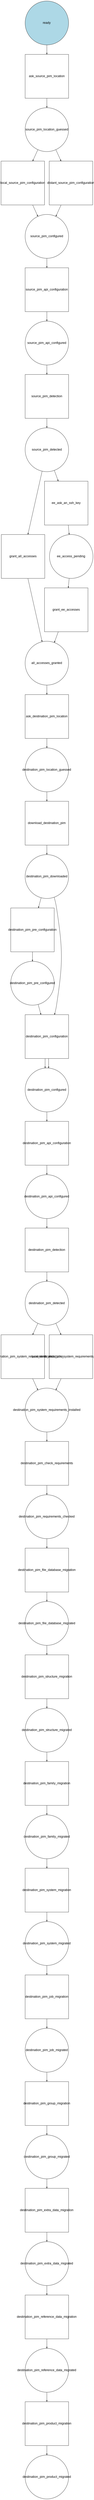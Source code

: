 digraph workflow {
  ratio="fill" rankdir="TB"
  node [fontsize="12" fontname="Arial" color="#333333" fillcolor="lightblue" fixedsize="1" width="2.3"];
  edge [fontsize="9" fontname="Arial" color="#333333" arrowhead="normal" arrowsize="0.5"];

  place_ready [label="ready", shape=circle, style="filled"];
  place_source_pim_location_guessed [label="source_pim_location_guessed", shape=circle];
  place_source_pim_configured [label="source_pim_configured", shape=circle];
  place_source_pim_api_configured [label="source_pim_api_configured", shape=circle];
  place_source_pim_detected [label="source_pim_detected", shape=circle];
  place_ee_access_pending [label="ee_access_pending", shape=circle];
  place_all_accesses_granted [label="all_accesses_granted", shape=circle];
  place_destination_pim_location_guessed [label="destination_pim_location_guessed", shape=circle];
  place_destination_pim_downloaded [label="destination_pim_downloaded", shape=circle];
  place_destination_pim_pre_configured [label="destination_pim_pre_configured", shape=circle];
  place_destination_pim_configured [label="destination_pim_configured", shape=circle];
  place_destination_pim_api_configured [label="destination_pim_api_configured", shape=circle];
  place_destination_pim_detected [label="destination_pim_detected", shape=circle];
  place_destination_pim_system_requirements_installed [label="destination_pim_system_requirements_installed", shape=circle];
  place_destination_pim_requirements_checked [label="destination_pim_requirements_checked", shape=circle];
  place_destination_pim_file_database_migrated [label="destination_pim_file_database_migrated", shape=circle];
  place_destination_pim_structure_migrated [label="destination_pim_structure_migrated", shape=circle];
  place_destination_pim_family_migrated [label="destination_pim_family_migrated", shape=circle];
  place_destination_pim_system_migrated [label="destination_pim_system_migrated", shape=circle];
  place_destination_pim_job_migrated [label="destination_pim_job_migrated", shape=circle];
  place_destination_pim_group_migrated [label="destination_pim_group_migrated", shape=circle];
  place_destination_pim_extra_data_migrated [label="destination_pim_extra_data_migrated", shape=circle];
  place_destination_pim_reference_data_migrated [label="destination_pim_reference_data_migrated", shape=circle];
  place_destination_pim_product_migrated [label="destination_pim_product_migrated", shape=circle];
  transition_ask_source_pim_location [label="ask_source_pim_location", shape=box, shape="box", regular="1"];
  transition_local_source_pim_configuration [label="local_source_pim_configuration", shape=box, shape="box", regular="1"];
  transition_distant_source_pim_configuration [label="distant_source_pim_configuration", shape=box, shape="box", regular="1"];
  transition_source_pim_api_configuration [label="source_pim_api_configuration", shape=box, shape="box", regular="1"];
  transition_source_pim_detection [label="source_pim_detection", shape=box, shape="box", regular="1"];
  transition_grant_all_accesses [label="grant_all_accesses", shape=box, shape="box", regular="1"];
  transition_ee_ask_an_ssh_key [label="ee_ask_an_ssh_key", shape=box, shape="box", regular="1"];
  transition_grant_ee_accesses [label="grant_ee_accesses", shape=box, shape="box", regular="1"];
  transition_ask_destination_pim_location [label="ask_destination_pim_location", shape=box, shape="box", regular="1"];
  transition_download_destination_pim [label="download_destination_pim", shape=box, shape="box", regular="1"];
  transition_destination_pim_pre_configuration [label="destination_pim_pre_configuration", shape=box, shape="box", regular="1"];
  transition_destination_pim_configuration [label="destination_pim_configuration", shape=box, shape="box", regular="1"];
  transition_destination_pim_configuration [label="destination_pim_configuration", shape=box, shape="box", regular="1"];
  transition_destination_pim_api_configuration [label="destination_pim_api_configuration", shape=box, shape="box", regular="1"];
  transition_destination_pim_detection [label="destination_pim_detection", shape=box, shape="box", regular="1"];
  transition_docker_destination_pim_system_requirements_installation [label="docker_destination_pim_system_requirements_installation", shape=box, shape="box", regular="1"];
  transition_local_destination_pim_system_requirements_installation [label="local_destination_pim_system_requirements_installation", shape=box, shape="box", regular="1"];
  transition_destination_pim_check_requirements [label="destination_pim_check_requirements", shape=box, shape="box", regular="1"];
  transition_destination_pim_file_database_migration [label="destination_pim_file_database_migration", shape=box, shape="box", regular="1"];
  transition_destination_pim_structure_migration [label="destination_pim_structure_migration", shape=box, shape="box", regular="1"];
  transition_destination_pim_family_migration [label="destination_pim_family_migration", shape=box, shape="box", regular="1"];
  transition_destination_pim_system_migration [label="destination_pim_system_migration", shape=box, shape="box", regular="1"];
  transition_destination_pim_job_migration [label="destination_pim_job_migration", shape=box, shape="box", regular="1"];
  transition_destination_pim_group_migration [label="destination_pim_group_migration", shape=box, shape="box", regular="1"];
  transition_destination_pim_extra_data_migration [label="destination_pim_extra_data_migration", shape=box, shape="box", regular="1"];
  transition_destination_pim_reference_data_migration [label="destination_pim_reference_data_migration", shape=box, shape="box", regular="1"];
  transition_destination_pim_product_migration [label="destination_pim_product_migration", shape=box, shape="box", regular="1"];
  place_ready -> transition_ask_source_pim_location [style="solid"];
  transition_ask_source_pim_location -> place_source_pim_location_guessed [style="solid"];
  place_source_pim_location_guessed -> transition_local_source_pim_configuration [style="solid"];
  transition_local_source_pim_configuration -> place_source_pim_configured [style="solid"];
  place_source_pim_location_guessed -> transition_distant_source_pim_configuration [style="solid"];
  transition_distant_source_pim_configuration -> place_source_pim_configured [style="solid"];
  place_source_pim_configured -> transition_source_pim_api_configuration [style="solid"];
  transition_source_pim_api_configuration -> place_source_pim_api_configured [style="solid"];
  place_source_pim_api_configured -> transition_source_pim_detection [style="solid"];
  transition_source_pim_detection -> place_source_pim_detected [style="solid"];
  place_source_pim_detected -> transition_grant_all_accesses [style="solid"];
  transition_grant_all_accesses -> place_all_accesses_granted [style="solid"];
  place_source_pim_detected -> transition_ee_ask_an_ssh_key [style="solid"];
  transition_ee_ask_an_ssh_key -> place_ee_access_pending [style="solid"];
  place_ee_access_pending -> transition_grant_ee_accesses [style="solid"];
  transition_grant_ee_accesses -> place_all_accesses_granted [style="solid"];
  place_all_accesses_granted -> transition_ask_destination_pim_location [style="solid"];
  transition_ask_destination_pim_location -> place_destination_pim_location_guessed [style="solid"];
  place_destination_pim_location_guessed -> transition_download_destination_pim [style="solid"];
  transition_download_destination_pim -> place_destination_pim_downloaded [style="solid"];
  place_destination_pim_downloaded -> transition_destination_pim_pre_configuration [style="solid"];
  transition_destination_pim_pre_configuration -> place_destination_pim_pre_configured [style="solid"];
  place_destination_pim_downloaded -> transition_destination_pim_configuration [style="solid"];
  transition_destination_pim_configuration -> place_destination_pim_configured [style="solid"];
  place_destination_pim_pre_configured -> transition_destination_pim_configuration [style="solid"];
  transition_destination_pim_configuration -> place_destination_pim_configured [style="solid"];
  place_destination_pim_configured -> transition_destination_pim_api_configuration [style="solid"];
  transition_destination_pim_api_configuration -> place_destination_pim_api_configured [style="solid"];
  place_destination_pim_api_configured -> transition_destination_pim_detection [style="solid"];
  transition_destination_pim_detection -> place_destination_pim_detected [style="solid"];
  place_destination_pim_detected -> transition_docker_destination_pim_system_requirements_installation [style="solid"];
  transition_docker_destination_pim_system_requirements_installation -> place_destination_pim_system_requirements_installed [style="solid"];
  place_destination_pim_detected -> transition_local_destination_pim_system_requirements_installation [style="solid"];
  transition_local_destination_pim_system_requirements_installation -> place_destination_pim_system_requirements_installed [style="solid"];
  place_destination_pim_system_requirements_installed -> transition_destination_pim_check_requirements [style="solid"];
  transition_destination_pim_check_requirements -> place_destination_pim_requirements_checked [style="solid"];
  place_destination_pim_requirements_checked -> transition_destination_pim_file_database_migration [style="solid"];
  transition_destination_pim_file_database_migration -> place_destination_pim_file_database_migrated [style="solid"];
  place_destination_pim_file_database_migrated -> transition_destination_pim_structure_migration [style="solid"];
  transition_destination_pim_structure_migration -> place_destination_pim_structure_migrated [style="solid"];
  place_destination_pim_structure_migrated -> transition_destination_pim_family_migration [style="solid"];
  transition_destination_pim_family_migration -> place_destination_pim_family_migrated [style="solid"];
  place_destination_pim_family_migrated -> transition_destination_pim_system_migration [style="solid"];
  transition_destination_pim_system_migration -> place_destination_pim_system_migrated [style="solid"];
  place_destination_pim_system_migrated -> transition_destination_pim_job_migration [style="solid"];
  transition_destination_pim_job_migration -> place_destination_pim_job_migrated [style="solid"];
  place_destination_pim_job_migrated -> transition_destination_pim_group_migration [style="solid"];
  transition_destination_pim_group_migration -> place_destination_pim_group_migrated [style="solid"];
  place_destination_pim_group_migrated -> transition_destination_pim_extra_data_migration [style="solid"];
  transition_destination_pim_extra_data_migration -> place_destination_pim_extra_data_migrated [style="solid"];
  place_destination_pim_extra_data_migrated -> transition_destination_pim_reference_data_migration [style="solid"];
  transition_destination_pim_reference_data_migration -> place_destination_pim_reference_data_migrated [style="solid"];
  place_destination_pim_reference_data_migrated -> transition_destination_pim_product_migration [style="solid"];
  transition_destination_pim_product_migration -> place_destination_pim_product_migrated [style="solid"];
}
